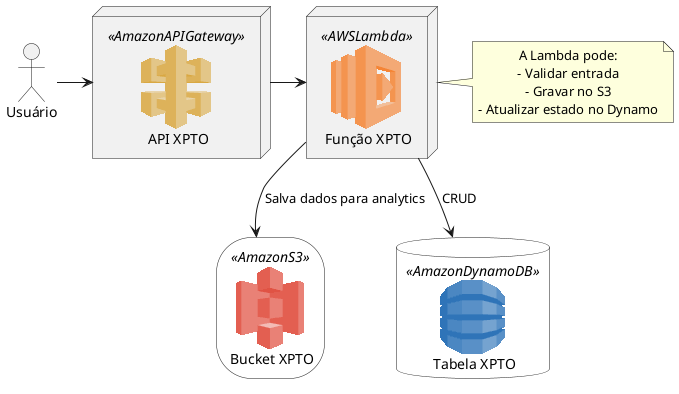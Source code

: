 @startuml
'========================
' SEÇÃO 1 - Includes
'========================
' utils
!include <aws/common>

' Armazenamento
!include <aws/Storage/AmazonS3/AmazonS3>
!include <aws/Storage/AmazonS3/bucket/bucket>
!include <aws/Database/AmazonDynamoDB/AmazonDynamoDB>

' Computação
!include <aws/Compute/AWSLambda/AWSLambda>

' Integração
!include <aws/ApplicationServices/AmazonAPIGateway/AmazonAPIGateway>

'========================
' SEÇÃO 2 - Definição de participantes
'========================
actor "Usuário"
AMAZONS3(s3,"Bucket XPTO")
AMAZONAPIGATEWAY(apiGateway, "API XPTO")
AMAZONDYNAMODB(dynamoDB, "Tabela XPTO")
AWSLAMBDA(lambda, "Função XPTO") /' rectangle "Minha função" as Lambda <<$AWSLambda>>'/

'========================
' SEÇÃO 3 - Agrupamentos (opcional)
'========================
' package "Backend AWS" {
'   apiGateway
'   lambda
'   s3
'   dynamoDB
' }

'========================
' SEÇÃO 4 - Relacionamentos
'========================
"Usuário" -> apiGateway
apiGateway -> lambda
lambda --> dynamoDB : CRUD
lambda --> s3 : Salva dados para analytics

'========================
' SEÇÃO 5 - Notas (opcional)
'========================
note right of lambda
  A Lambda pode:
  - Validar entrada
  - Gravar no S3
  - Atualizar estado no Dynamo
end note

@enduml